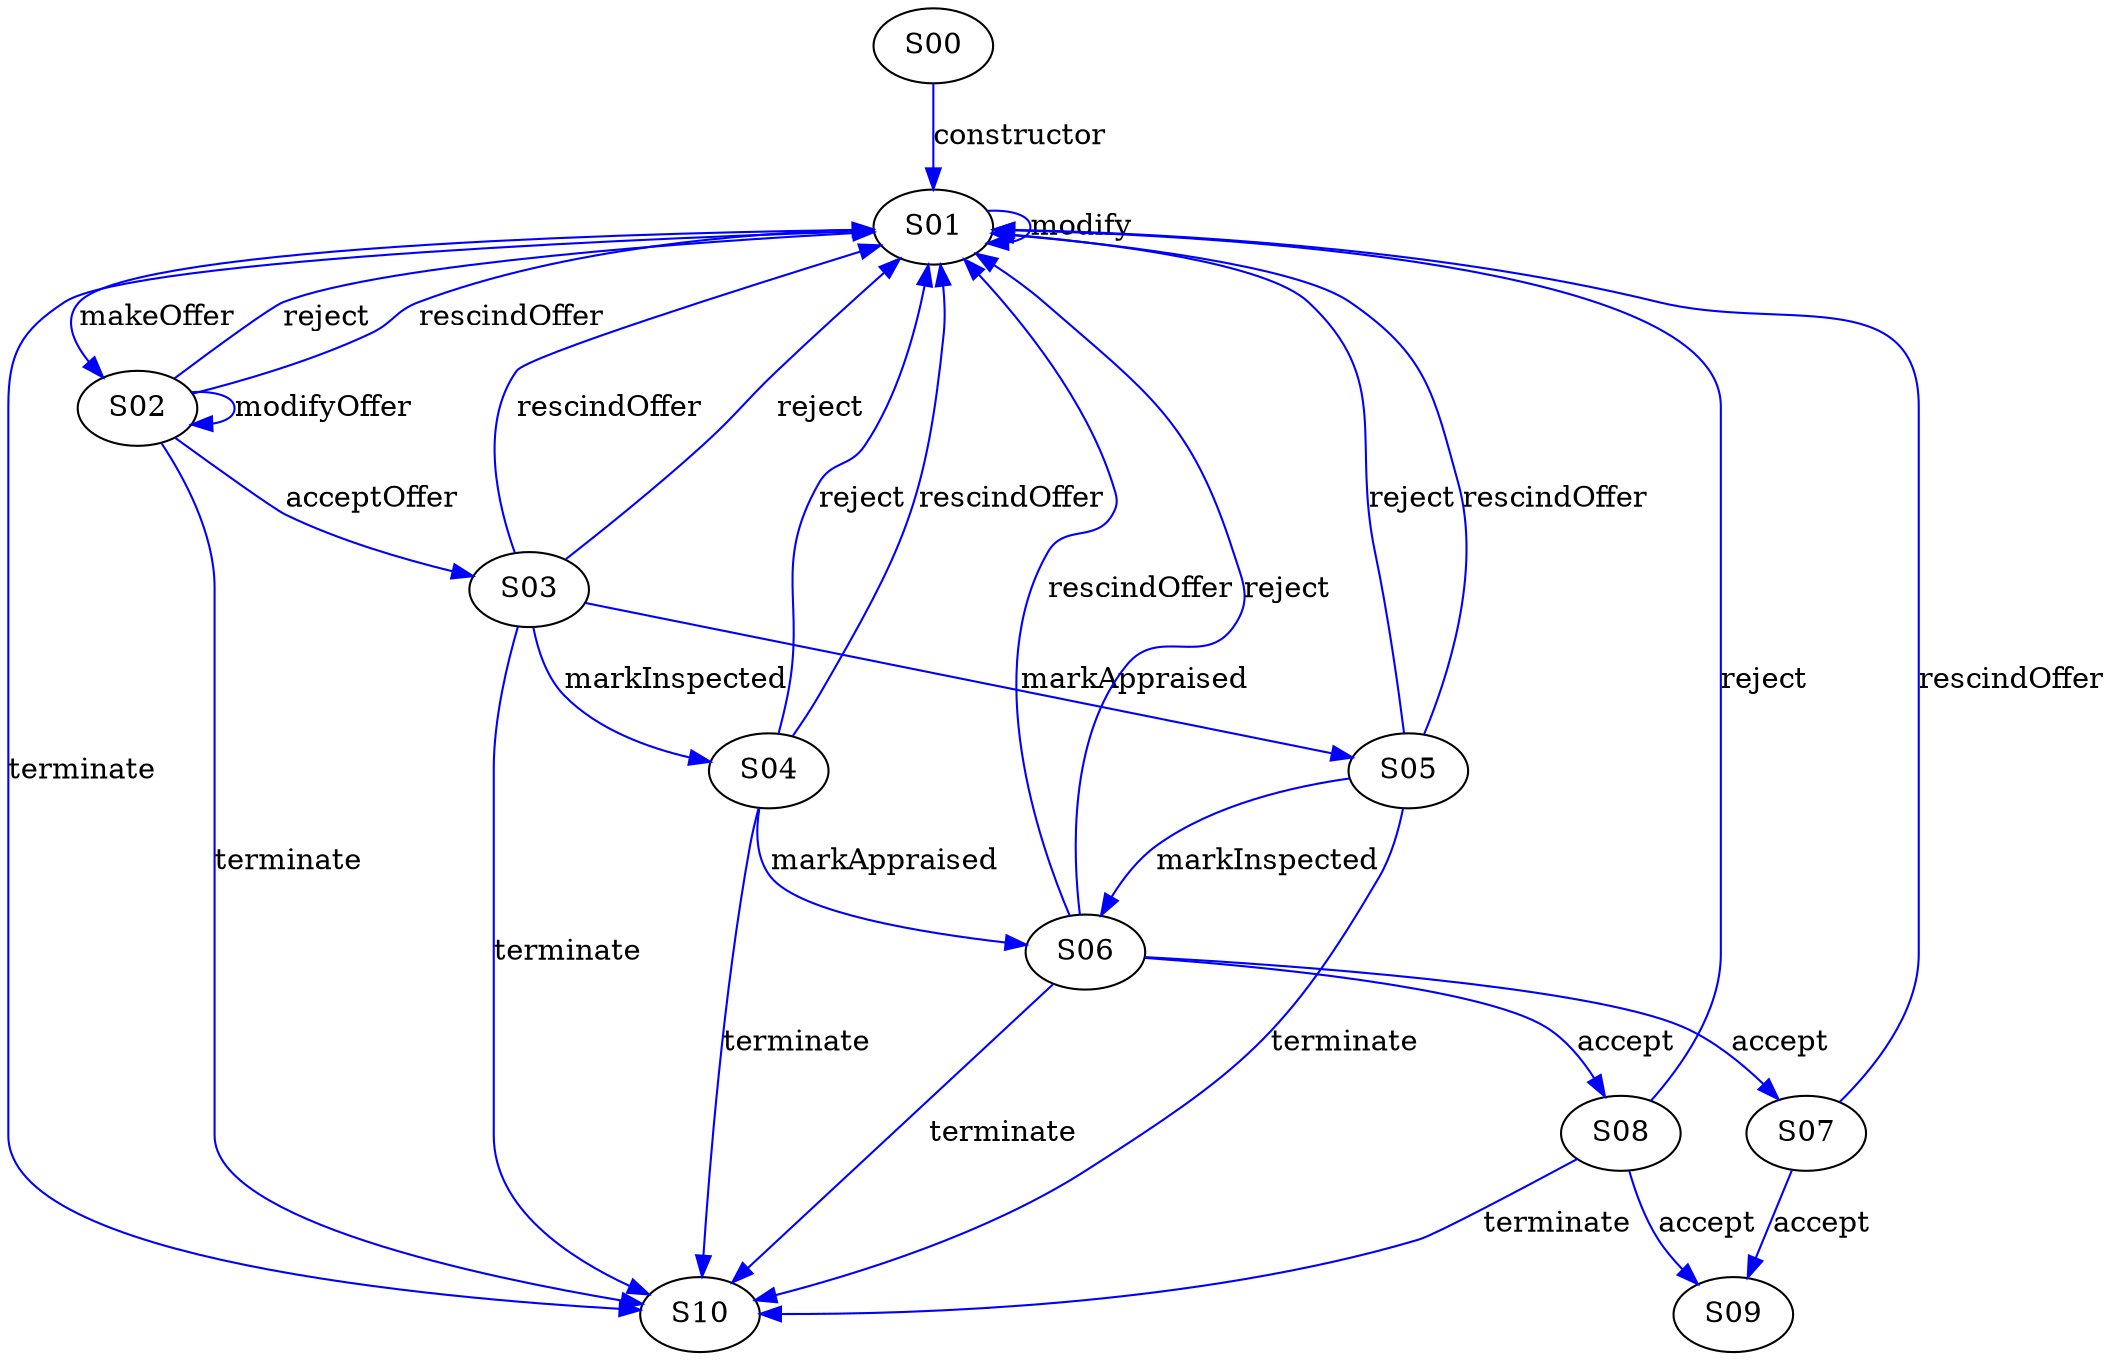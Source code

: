 digraph {

S00->S01 [label="constructor", style="", color="blue"]
S01->S10 [label="terminate", style="", color="blue"]
S01->S01 [label="modify", style="", color="blue"]
S01->S02 [label="makeOffer", style="", color="blue"]
S02->S01 [label="reject", style="", color="blue"]
S02->S10 [label="terminate", style="", color="blue"]
S02->S03 [label="acceptOffer", style="", color="blue"]
S02->S01 [label="rescindOffer", style="", color="blue"]
S02->S02 [label="modifyOffer", style="", color="blue"]
S03->S10 [label="terminate", style="", color="blue"]
S03->S04 [label="markInspected", style="", color="blue"]
S03->S01 [label="rescindOffer", style="", color="blue"]
S04->S01 [label="reject", style="", color="blue"]
S04->S06 [label="markAppraised", style="", color="blue"]
S03->S01 [label="reject", style="", color="blue"]
S03->S05 [label="markAppraised", style="", color="blue"]
S05->S10 [label="terminate", style="", color="blue"]
S05->S01 [label="reject", style="", color="blue"]
S04->S01 [label="rescindOffer", style="", color="blue"]
S05->S06 [label="markInspected", style="", color="blue"]
S06->S10 [label="terminate", style="", color="blue"]
S04->S10 [label="terminate", style="", color="blue"]
S06->S01 [label="rescindOffer", style="", color="blue"]
S06->S07 [label="accept", style="", color="blue"]
S06->S08 [label="accept", style="", color="blue"]
S05->S01 [label="rescindOffer", style="", color="blue"]
S06->S01 [label="reject", style="", color="blue"]
S08->S10 [label="terminate", style="", color="blue"]
S07->S01 [label="rescindOffer", style="", color="blue"]
S08->S01 [label="reject", style="", color="blue"]
S08->S09 [label="accept", style="", color="blue"]
S07->S09 [label="accept", style="", color="blue"]
}
